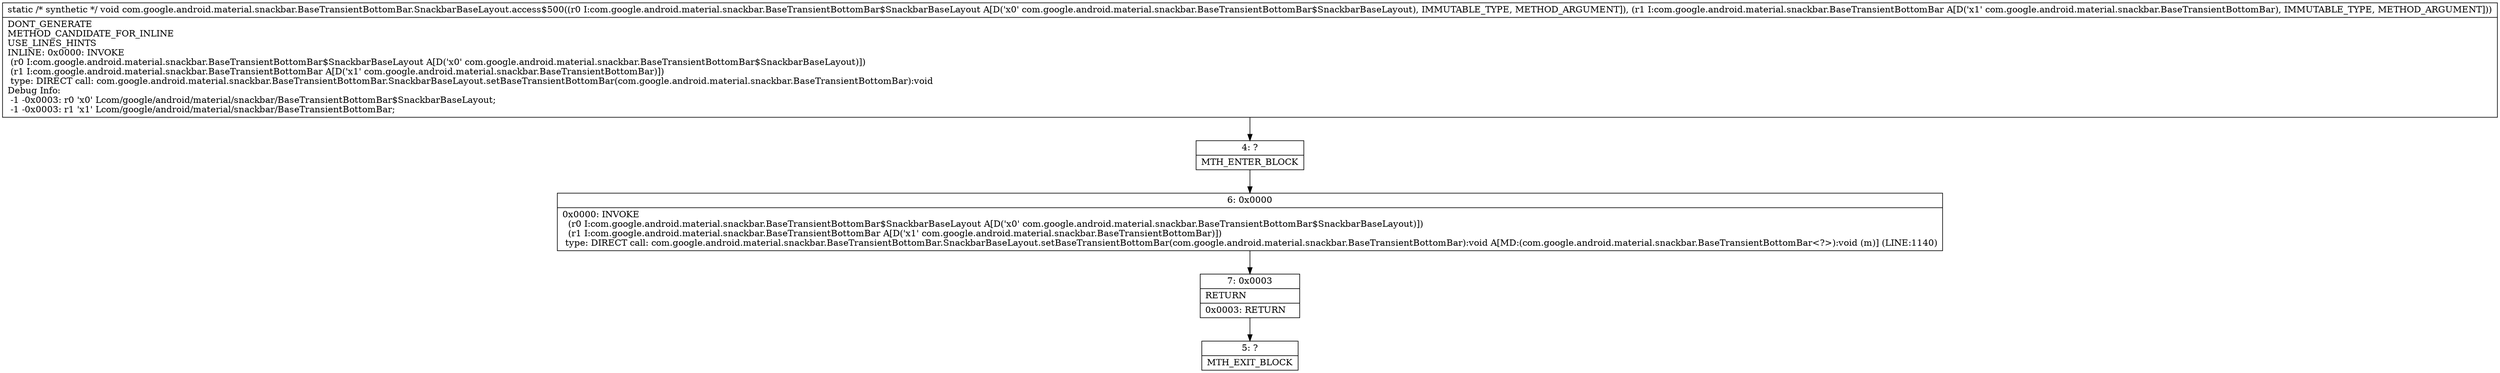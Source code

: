 digraph "CFG forcom.google.android.material.snackbar.BaseTransientBottomBar.SnackbarBaseLayout.access$500(Lcom\/google\/android\/material\/snackbar\/BaseTransientBottomBar$SnackbarBaseLayout;Lcom\/google\/android\/material\/snackbar\/BaseTransientBottomBar;)V" {
Node_4 [shape=record,label="{4\:\ ?|MTH_ENTER_BLOCK\l}"];
Node_6 [shape=record,label="{6\:\ 0x0000|0x0000: INVOKE  \l  (r0 I:com.google.android.material.snackbar.BaseTransientBottomBar$SnackbarBaseLayout A[D('x0' com.google.android.material.snackbar.BaseTransientBottomBar$SnackbarBaseLayout)])\l  (r1 I:com.google.android.material.snackbar.BaseTransientBottomBar A[D('x1' com.google.android.material.snackbar.BaseTransientBottomBar)])\l type: DIRECT call: com.google.android.material.snackbar.BaseTransientBottomBar.SnackbarBaseLayout.setBaseTransientBottomBar(com.google.android.material.snackbar.BaseTransientBottomBar):void A[MD:(com.google.android.material.snackbar.BaseTransientBottomBar\<?\>):void (m)] (LINE:1140)\l}"];
Node_7 [shape=record,label="{7\:\ 0x0003|RETURN\l|0x0003: RETURN   \l}"];
Node_5 [shape=record,label="{5\:\ ?|MTH_EXIT_BLOCK\l}"];
MethodNode[shape=record,label="{static \/* synthetic *\/ void com.google.android.material.snackbar.BaseTransientBottomBar.SnackbarBaseLayout.access$500((r0 I:com.google.android.material.snackbar.BaseTransientBottomBar$SnackbarBaseLayout A[D('x0' com.google.android.material.snackbar.BaseTransientBottomBar$SnackbarBaseLayout), IMMUTABLE_TYPE, METHOD_ARGUMENT]), (r1 I:com.google.android.material.snackbar.BaseTransientBottomBar A[D('x1' com.google.android.material.snackbar.BaseTransientBottomBar), IMMUTABLE_TYPE, METHOD_ARGUMENT]))  | DONT_GENERATE\lMETHOD_CANDIDATE_FOR_INLINE\lUSE_LINES_HINTS\lINLINE: 0x0000: INVOKE  \l  (r0 I:com.google.android.material.snackbar.BaseTransientBottomBar$SnackbarBaseLayout A[D('x0' com.google.android.material.snackbar.BaseTransientBottomBar$SnackbarBaseLayout)])\l  (r1 I:com.google.android.material.snackbar.BaseTransientBottomBar A[D('x1' com.google.android.material.snackbar.BaseTransientBottomBar)])\l type: DIRECT call: com.google.android.material.snackbar.BaseTransientBottomBar.SnackbarBaseLayout.setBaseTransientBottomBar(com.google.android.material.snackbar.BaseTransientBottomBar):void\lDebug Info:\l  \-1 \-0x0003: r0 'x0' Lcom\/google\/android\/material\/snackbar\/BaseTransientBottomBar$SnackbarBaseLayout;\l  \-1 \-0x0003: r1 'x1' Lcom\/google\/android\/material\/snackbar\/BaseTransientBottomBar;\l}"];
MethodNode -> Node_4;Node_4 -> Node_6;
Node_6 -> Node_7;
Node_7 -> Node_5;
}

